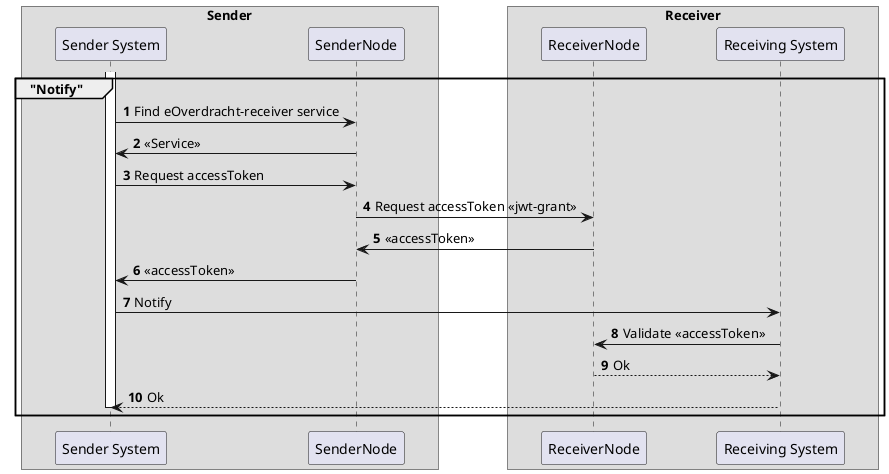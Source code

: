@startuml
autonumber
skinparam ParticipantPadding 30
skinparam BoxPadding 20

Box Sender
  participant "Sender System" as Sender
  participant SenderNode
end box
Box Receiver
  participant ReceiverNode
  participant "Receiving System" as Receiver
end box

activate Sender
group "Notify"
  Sender -> SenderNode: Find eOverdracht-receiver service
  SenderNode -> Sender: <<Service>>
  Sender -> SenderNode: Request accessToken
  SenderNode -> ReceiverNode:Request accessToken <<jwt-grant>>
  ReceiverNode -> SenderNode: <<accessToken>>
  SenderNode -> Sender: <<accessToken>>
  Sender -> Receiver: Notify
  Receiver -> ReceiverNode: Validate <<accessToken>>
  ReceiverNode --> Receiver: Ok
  Receiver --> Sender: Ok
  deactivate Sender
end

@enduml
